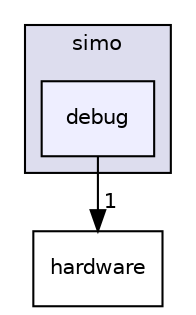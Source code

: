 digraph "core/include/simo/debug" {
  compound=true
  node [ fontsize="10", fontname="Helvetica"];
  edge [ labelfontsize="10", labelfontname="Helvetica"];
  subgraph clusterdir_eb293059644a82a490cf75e36ed4597e {
    graph [ bgcolor="#ddddee", pencolor="black", label="simo" fontname="Helvetica", fontsize="10", URL="dir_eb293059644a82a490cf75e36ed4597e.html"]
  dir_6404d5ea7d2e0ae79dad13dbede13ef7 [shape=box, label="debug", style="filled", fillcolor="#eeeeff", pencolor="black", URL="dir_6404d5ea7d2e0ae79dad13dbede13ef7.html"];
  }
  dir_2fbf62330853db8854ddd88dde5ea014 [shape=box label="hardware" URL="dir_2fbf62330853db8854ddd88dde5ea014.html"];
  dir_6404d5ea7d2e0ae79dad13dbede13ef7->dir_2fbf62330853db8854ddd88dde5ea014 [headlabel="1", labeldistance=1.5 headhref="dir_000005_000006.html"];
}
